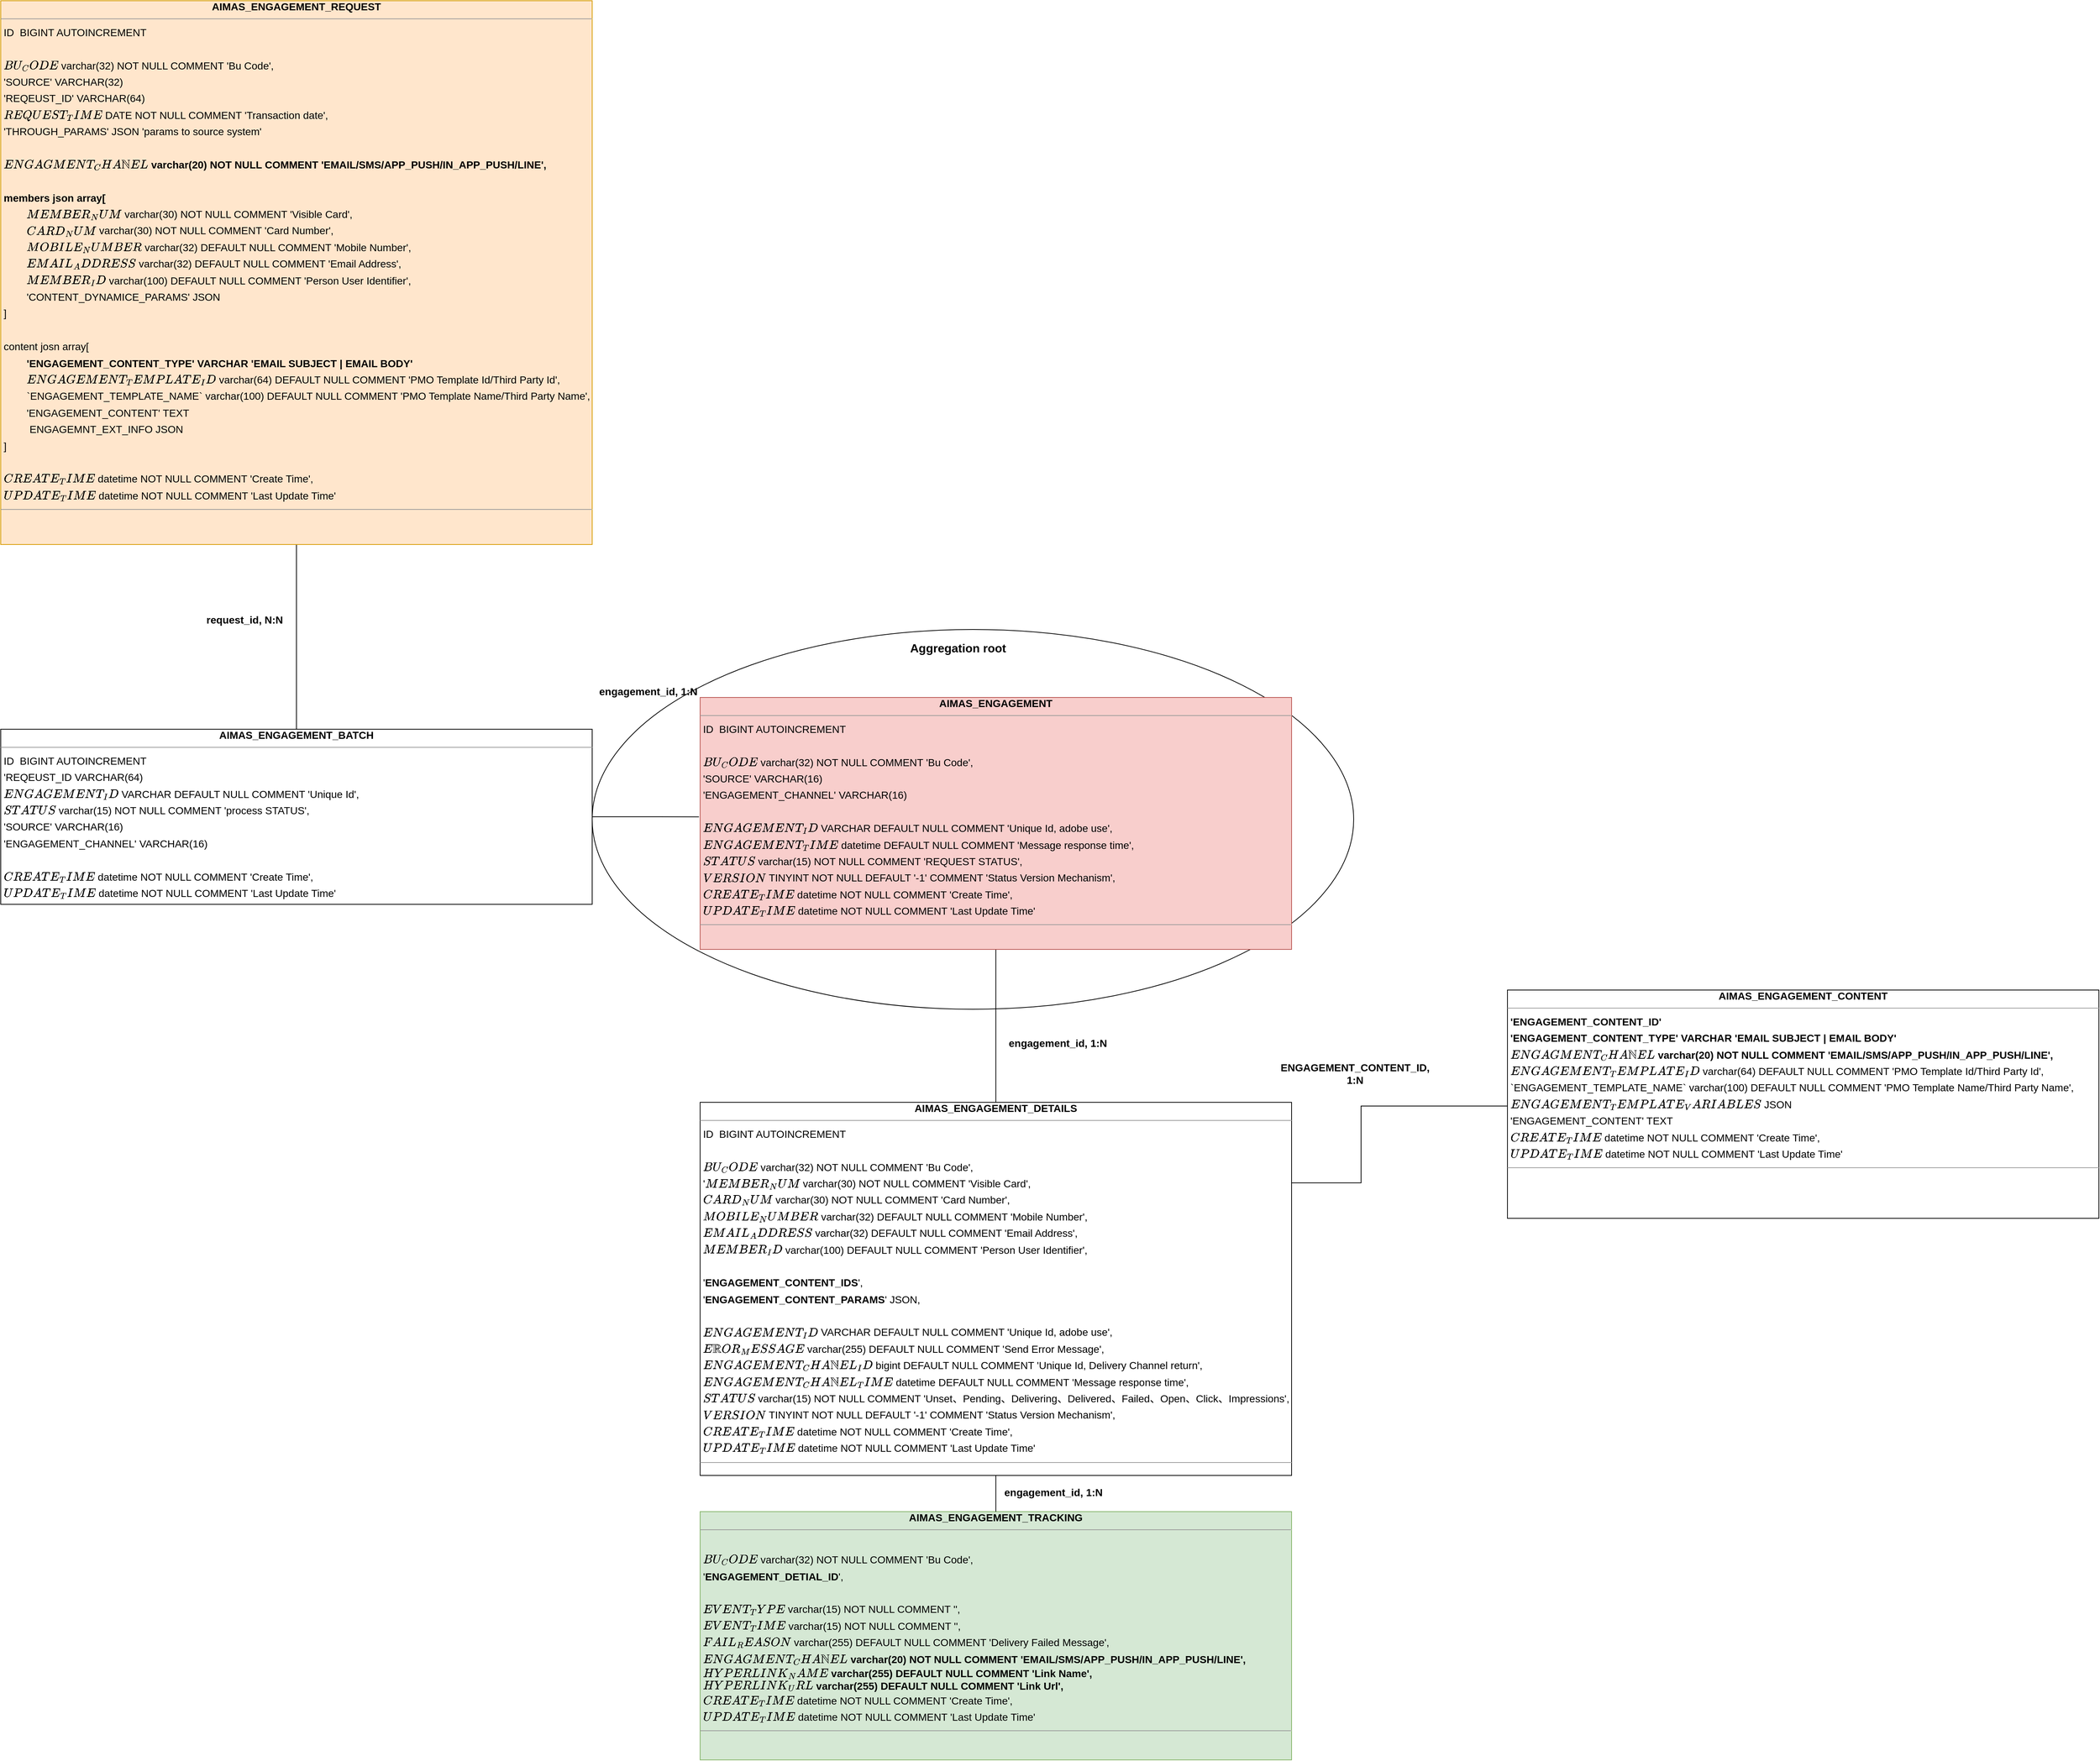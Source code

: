 <mxfile version="26.1.0">
  <diagram name="第 1 页" id="tyca6-RHl7trLcN3MMZb">
    <mxGraphModel dx="3756" dy="1989" grid="0" gridSize="10" guides="1" tooltips="1" connect="1" arrows="1" fold="1" page="1" pageScale="1" pageWidth="827" pageHeight="1169" math="0" shadow="0">
      <root>
        <mxCell id="0" />
        <mxCell id="1" parent="0" />
        <mxCell id="HNTKjAS1W8YU7pz285Al-21" value="" style="ellipse;whiteSpace=wrap;html=1;" vertex="1" parent="1">
          <mxGeometry x="-970" y="698" width="1030" height="514" as="geometry" />
        </mxCell>
        <mxCell id="HNTKjAS1W8YU7pz285Al-25" value="&lt;div style=&quot;text-align: center;&quot;&gt;&lt;span style=&quot;background-color: initial;&quot;&gt;&lt;b&gt;AIMAS_ENGAGEMENT_CONTENT&lt;/b&gt;&lt;/span&gt;&lt;/div&gt;&lt;hr style=&quot;text-align: center;&quot; size=&quot;1&quot;&gt;&lt;p style=&quot;margin:0 0 0 4px;line-height:1.6;&quot;&gt;&lt;b&gt;&#39;ENGAGEMENT_CONTENT_ID&#39;&lt;/b&gt;&lt;/p&gt;&lt;p style=&quot;margin:0 0 0 4px;line-height:1.6;&quot;&gt;&lt;b&gt;&#39;ENGAGEMENT_CONTENT_TYPE&#39; VARCHAR &#39;EMAIL SUBJECT | EMAIL BODY&#39;&lt;/b&gt;&lt;/p&gt;&lt;p style=&quot;margin: 0px 0px 0px 4px; line-height: 1.6;&quot;&gt;&lt;b&gt;`ENGAGMENT_CHANNEL` varchar(20) NOT NULL COMMENT &#39;EMAIL/SMS/APP_PUSH/IN_APP_PUSH/LINE&#39;,&lt;/b&gt;&lt;/p&gt;&lt;p style=&quot;margin: 0px 0px 0px 4px; line-height: 1.6;&quot;&gt;`ENGAGEMENT_TEMPLATE_ID` varchar(64) DEFAULT NULL COMMENT &#39;PMO Template Id/Third Party Id&#39;,&lt;/p&gt;&lt;p style=&quot;margin: 0px 0px 0px 4px; line-height: 1.6;&quot;&gt;`&lt;span style=&quot;background-color: transparent; color: light-dark(rgb(0, 0, 0), rgb(255, 255, 255));&quot;&gt;ENGAGEMENT_&lt;/span&gt;&lt;span style=&quot;background-color: transparent; color: light-dark(rgb(0, 0, 0), rgb(255, 255, 255));&quot;&gt;TEMPLATE_NAME` varchar(100) DEFAULT NULL COMMENT &#39;PMO Template Name/Third Party Name&#39;,&lt;/span&gt;&lt;/p&gt;&lt;p style=&quot;margin: 0px 0px 0px 4px; line-height: 1.6;&quot;&gt;`ENGAGEMENT_TEMPLATE_VARIABLES` JSON&lt;/p&gt;&lt;p style=&quot;margin: 0px 0px 0px 4px; line-height: 1.6;&quot;&gt;&lt;span style=&quot;color: light-dark(rgb(0, 0, 0), rgb(255, 255, 255)); background-color: transparent;&quot;&gt;&#39;&lt;/span&gt;&lt;span style=&quot;color: light-dark(rgb(0, 0, 0), rgb(255, 255, 255)); background-color: transparent;&quot;&gt;ENGAGEMENT_CONTENT&lt;/span&gt;&lt;span style=&quot;color: light-dark(rgb(0, 0, 0), rgb(255, 255, 255)); background-color: transparent;&quot;&gt;&#39; TEXT&lt;/span&gt;&lt;/p&gt;&lt;p style=&quot;margin:0 0 0 4px;line-height:1.6;&quot;&gt;`CREATE_TIME` datetime NOT NULL COMMENT &#39;Create Time&#39;,&lt;/p&gt;&lt;p style=&quot;margin:0 0 0 4px;line-height:1.6;&quot;&gt;`UPDATE_TIME` datetime NOT NULL COMMENT &#39;Last Update Time&#39;&lt;/p&gt;&lt;hr size=&quot;1&quot;&gt;&lt;p style=&quot;margin:0 0 0 4px;line-height:1.6;&quot;&gt;&lt;br&gt;&lt;/p&gt;" style="verticalAlign=top;align=left;overflow=fill;fontSize=14;fontFamily=Helvetica;html=1;rounded=0;shadow=0;comic=0;labelBackgroundColor=none;strokeWidth=1;" vertex="1" parent="1">
          <mxGeometry x="268" y="1186.0" width="800" height="309" as="geometry" />
        </mxCell>
        <mxCell id="HNTKjAS1W8YU7pz285Al-26" value="&lt;div style=&quot;text-align: center;&quot;&gt;&lt;span style=&quot;background-color: initial;&quot;&gt;&lt;b&gt;AIMAS_ENGAGEMENT_TRACKING&lt;/b&gt;&lt;/span&gt;&lt;/div&gt;&lt;hr style=&quot;text-align: center;&quot; size=&quot;1&quot;&gt;&lt;p style=&quot;margin:0 0 0 4px;line-height:1.6;&quot;&gt;&lt;br&gt;&lt;/p&gt;&lt;p style=&quot;margin:0 0 0 4px;line-height:1.6;&quot;&gt;`BU_CODE` varchar(32) NOT NULL COMMENT &#39;Bu Code&#39;,&lt;/p&gt;&lt;div&gt;&lt;/div&gt;&lt;p style=&quot;margin: 0px 0px 0px 4px; line-height: 1.6;&quot;&gt;&lt;span style=&quot;background-color: initial;&quot;&gt;&#39;&lt;/span&gt;&lt;b style=&quot;background-color: transparent; text-align: center;&quot;&gt;ENGAGEMENT_DETIAL_ID&lt;/b&gt;&lt;span style=&quot;background-color: transparent;&quot;&gt;&#39;,&lt;/span&gt;&lt;br&gt;&lt;/p&gt;&lt;div&gt;&lt;p style=&quot;margin: 0px 0px 0px 4px; line-height: 1.6;&quot;&gt;&lt;span style=&quot;background-color: transparent;&quot;&gt;&lt;/span&gt;&lt;/p&gt;&lt;/div&gt;&lt;p style=&quot;margin: 0px 0px 0px 4px; line-height: 1.6;&quot;&gt;&lt;br&gt;&lt;/p&gt;&lt;p style=&quot;margin: 0px 0px 0px 4px; line-height: 1.6;&quot;&gt;&lt;span style=&quot;background-color: initial;&quot;&gt;`EVENT_TYPE` varchar(15) NOT NULL COMMENT &#39;&#39;,&lt;/span&gt;&lt;br&gt;&lt;/p&gt;&lt;p style=&quot;margin: 0px 0px 0px 4px; line-height: 1.6;&quot;&gt;`EVENT_TIME` varchar(15) NOT NULL COMMENT &#39;&#39;,&lt;/p&gt;&lt;p style=&quot;margin: 0px 0px 0px 4px; line-height: 1.6;&quot;&gt;`FAIL_REASON` varchar(255) DEFAULT NULL COMMENT &#39;Delivery Failed Message&#39;,&lt;/p&gt;&lt;div&gt;&lt;p style=&quot;margin: 0px 0px 0px 4px; line-height: 1.6;&quot;&gt;&lt;b&gt;`ENGAGMENT_CHANNEL` varchar(20) NOT NULL COMMENT &#39;EMAIL/SMS/APP_PUSH/IN_APP_PUSH/LINE&#39;,&lt;/b&gt;&lt;/p&gt;&lt;/div&gt;&lt;div&gt;&lt;div style=&quot;&quot;&gt;&lt;b&gt;&amp;nbsp;`HYPERLINK_NAME` varchar(255) DEFAULT NULL COMMENT &#39;Link Name&#39;,&lt;/b&gt;&lt;/div&gt;&lt;div style=&quot;&quot;&gt;&lt;b&gt;&amp;nbsp;`HYPERLINK_URL` varchar(255) DEFAULT NULL COMMENT &#39;Link Url&#39;,&lt;/b&gt;&lt;/div&gt;&lt;/div&gt;&lt;p style=&quot;margin:0 0 0 4px;line-height:1.6;&quot;&gt;`CREATE_TIME` datetime NOT NULL COMMENT &#39;Create Time&#39;,&lt;/p&gt;&lt;p style=&quot;margin:0 0 0 4px;line-height:1.6;&quot;&gt;`UPDATE_TIME` datetime NOT NULL COMMENT &#39;Last Update Time&#39;&lt;/p&gt;&lt;hr size=&quot;1&quot;&gt;&lt;p style=&quot;margin:0 0 0 4px;line-height:1.6;&quot;&gt;&lt;br&gt;&lt;/p&gt;" style="verticalAlign=top;align=left;overflow=fill;fontSize=14;fontFamily=Helvetica;html=1;rounded=0;shadow=0;comic=0;labelBackgroundColor=none;strokeWidth=1;fillColor=#d5e8d4;strokeColor=#82b366;" vertex="1" parent="1">
          <mxGeometry x="-824" y="1892.0" width="800" height="336" as="geometry" />
        </mxCell>
        <mxCell id="HNTKjAS1W8YU7pz285Al-27" style="edgeStyle=orthogonalEdgeStyle;rounded=0;orthogonalLoop=1;jettySize=auto;html=1;endArrow=none;startFill=0;" edge="1" parent="1" source="HNTKjAS1W8YU7pz285Al-31" target="HNTKjAS1W8YU7pz285Al-25">
          <mxGeometry relative="1" as="geometry">
            <Array as="points">
              <mxPoint x="70" y="1447" />
              <mxPoint x="70" y="1343" />
            </Array>
          </mxGeometry>
        </mxCell>
        <mxCell id="HNTKjAS1W8YU7pz285Al-28" style="edgeStyle=orthogonalEdgeStyle;rounded=0;orthogonalLoop=1;jettySize=auto;html=1;entryX=0.5;entryY=0;entryDx=0;entryDy=0;endArrow=none;startFill=0;" edge="1" parent="1" source="HNTKjAS1W8YU7pz285Al-29" target="HNTKjAS1W8YU7pz285Al-31">
          <mxGeometry relative="1" as="geometry" />
        </mxCell>
        <mxCell id="HNTKjAS1W8YU7pz285Al-29" value="&lt;div style=&quot;text-align: center;&quot;&gt;&lt;span style=&quot;background-color: initial;&quot;&gt;&lt;b&gt;AIMAS_ENGAGEMENT&lt;/b&gt;&lt;/span&gt;&lt;/div&gt;&lt;hr style=&quot;text-align: center;&quot; size=&quot;1&quot;&gt;&lt;p style=&quot;margin:0 0 0 4px;line-height:1.6;&quot;&gt;ID&amp;nbsp; BIGINT AUTOINCREMENT&lt;/p&gt;&lt;p style=&quot;margin:0 0 0 4px;line-height:1.6;&quot;&gt;&lt;br&gt;&lt;/p&gt;&lt;p style=&quot;margin:0 0 0 4px;line-height:1.6;&quot;&gt;`BU_CODE` varchar(32) NOT NULL COMMENT &#39;Bu Code&#39;,&lt;b&gt;&lt;/b&gt;&lt;/p&gt;&lt;p style=&quot;margin: 0px 0px 0px 4px; line-height: 1.6;&quot;&gt;&#39;SOURCE&#39; VARCHAR(16)&lt;/p&gt;&lt;p style=&quot;margin: 0px 0px 0px 4px; line-height: 1.6;&quot;&gt;&#39;ENGAGEMENT_CHANNEL&#39; VARCHAR(16)&lt;/p&gt;&lt;p style=&quot;margin: 0px 0px 0px 4px; line-height: 1.6;&quot;&gt;&lt;br&gt;&lt;/p&gt;&lt;p style=&quot;margin:0 0 0 4px;line-height:1.6;&quot;&gt;`ENGAGEMENT_ID` VARCHAR DEFAULT NULL COMMENT &#39;Unique Id, adobe use&#39;,&lt;/p&gt;&lt;p style=&quot;margin:0 0 0 4px;line-height:1.6;&quot;&gt;`ENGAGEMENT_TIME` datetime DEFAULT NULL COMMENT &#39;Message response time&#39;,&lt;/p&gt;&lt;p style=&quot;margin:0 0 0 4px;line-height:1.6;&quot;&gt;`STATUS` varchar(15) NOT NULL COMMENT &#39;REQUEST STATUS&#39;,&lt;/p&gt;&lt;p style=&quot;margin:0 0 0 4px;line-height:1.6;&quot;&gt;`VERSION` TINYINT NOT NULL DEFAULT &#39;-1&#39; COMMENT &#39;Status Version Mechanism&#39;,&lt;/p&gt;&lt;p style=&quot;margin:0 0 0 4px;line-height:1.6;&quot;&gt;`CREATE_TIME` datetime NOT NULL COMMENT &#39;Create Time&#39;,&lt;/p&gt;&lt;p style=&quot;margin:0 0 0 4px;line-height:1.6;&quot;&gt;`UPDATE_TIME` datetime NOT NULL COMMENT &#39;Last Update Time&#39;&lt;/p&gt;&lt;hr size=&quot;1&quot;&gt;&lt;p style=&quot;margin:0 0 0 4px;line-height:1.6;&quot;&gt;&lt;br&gt;&lt;/p&gt;" style="verticalAlign=top;align=left;overflow=fill;fontSize=14;fontFamily=Helvetica;html=1;rounded=0;shadow=0;comic=0;labelBackgroundColor=none;strokeWidth=1;fillColor=#f8cecc;strokeColor=#b85450;" vertex="1" parent="1">
          <mxGeometry x="-824" y="790" width="800" height="341" as="geometry" />
        </mxCell>
        <mxCell id="HNTKjAS1W8YU7pz285Al-30" style="edgeStyle=orthogonalEdgeStyle;rounded=0;orthogonalLoop=1;jettySize=auto;html=1;entryX=0.5;entryY=0;entryDx=0;entryDy=0;endArrow=none;startFill=0;" edge="1" parent="1" source="HNTKjAS1W8YU7pz285Al-31" target="HNTKjAS1W8YU7pz285Al-26">
          <mxGeometry relative="1" as="geometry" />
        </mxCell>
        <mxCell id="HNTKjAS1W8YU7pz285Al-31" value="&lt;div style=&quot;text-align: center;&quot;&gt;&lt;span style=&quot;background-color: initial;&quot;&gt;&lt;b&gt;AIMAS_ENGAGEMENT_DETAILS&lt;/b&gt;&lt;/span&gt;&lt;/div&gt;&lt;hr style=&quot;text-align: center;&quot; size=&quot;1&quot;&gt;&lt;p style=&quot;margin:0 0 0 4px;line-height:1.6;&quot;&gt;ID&amp;nbsp; BIGINT AUTOINCREMENT&lt;/p&gt;&lt;p style=&quot;margin:0 0 0 4px;line-height:1.6;&quot;&gt;&lt;br&gt;&lt;/p&gt;&lt;p style=&quot;margin:0 0 0 4px;line-height:1.6;&quot;&gt;`BU_CODE` varchar(32) NOT NULL COMMENT &#39;Bu Code&#39;,&lt;/p&gt;&lt;p style=&quot;margin: 0px 0px 0px 4px; line-height: 1.6;&quot;&gt;&lt;span style=&quot;background-color: initial;&quot;&gt;&#39;&lt;/span&gt;&lt;span style=&quot;background-color: initial; color: light-dark(rgb(0, 0, 0), rgb(255, 255, 255));&quot;&gt;`MEMBER_NUM` varchar(30) NOT NULL COMMENT &#39;Visible Card&#39;,&lt;/span&gt;&lt;br&gt;&lt;/p&gt;&lt;p style=&quot;margin: 0px 0px 0px 4px; line-height: 1.6;&quot;&gt;`CARD_NUM` varchar(30) NOT NULL COMMENT &#39;Card Number&#39;,&lt;/p&gt;&lt;p style=&quot;margin: 0px 0px 0px 4px; line-height: 1.6;&quot;&gt;`MOBILE_NUMBER` varchar(32) DEFAULT NULL COMMENT &#39;Mobile Number&#39;,&lt;/p&gt;&lt;p style=&quot;margin: 0px 0px 0px 4px; line-height: 1.6;&quot;&gt;`EMAIL_ADDRESS` varchar(32) DEFAULT NULL COMMENT &#39;Email Address&#39;,&lt;/p&gt;&lt;p style=&quot;margin: 0px 0px 0px 4px; line-height: 1.6;&quot;&gt;`MEMBER_ID` varchar(100) DEFAULT NULL COMMENT &#39;Person User Identifier&#39;,&lt;/p&gt;&lt;p style=&quot;margin: 0px 0px 0px 4px; line-height: 1.6;&quot;&gt;&lt;br&gt;&lt;/p&gt;&lt;p style=&quot;margin: 0px 0px 0px 4px; line-height: 1.6;&quot;&gt;&lt;span style=&quot;background-color: transparent;&quot;&gt;&lt;/span&gt;&lt;/p&gt;&lt;p style=&quot;margin:0 0 0 4px;line-height:1.6;&quot;&gt;&lt;span style=&quot;background-color: initial;&quot;&gt;&#39;&lt;/span&gt;&lt;b style=&quot;background-color: transparent; text-align: center;&quot;&gt;ENGAGEMENT_CONTENT_IDS&lt;/b&gt;&lt;span style=&quot;background-color: transparent;&quot;&gt;&#39;,&lt;/span&gt;&lt;br&gt;&lt;/p&gt;&lt;p style=&quot;margin:0 0 0 4px;line-height:1.6;&quot;&gt;&lt;span style=&quot;background-color: transparent; color: light-dark(rgb(0, 0, 0), rgb(255, 255, 255));&quot;&gt;&lt;/span&gt;&lt;/p&gt;&lt;p style=&quot;margin: 0px 0px 0px 4px; line-height: 1.6;&quot;&gt;&lt;span style=&quot;background-color: initial;&quot;&gt;&#39;&lt;/span&gt;&lt;b style=&quot;background-color: transparent; text-align: center;&quot;&gt;ENGAGEMENT_CONTENT_PARAMS&lt;/b&gt;&lt;span style=&quot;background-color: transparent;&quot;&gt;&#39; JSON,&lt;/span&gt;&lt;br&gt;&lt;/p&gt;&lt;p style=&quot;margin: 0px 0px 0px 4px; line-height: 1.6;&quot;&gt;&lt;span style=&quot;background-color: transparent;&quot;&gt;&lt;br&gt;&lt;/span&gt;&lt;/p&gt;&lt;p style=&quot;margin:0 0 0 4px;line-height:1.6;&quot;&gt;&lt;span style=&quot;color: light-dark(rgb(0, 0, 0), rgb(255, 255, 255)); background-color: transparent;&quot;&gt;&lt;/span&gt;&lt;/p&gt;&lt;p style=&quot;margin: 0px 0px 0px 4px; line-height: 1.6;&quot;&gt;`ENGAGEMENT_ID` VARCHAR DEFAULT NULL COMMENT &#39;Unique Id, adobe use&#39;,&lt;/p&gt;&lt;p style=&quot;margin:0 0 0 4px;line-height:1.6;&quot;&gt;`ERROR_MESSAGE` varchar(255) DEFAULT NULL COMMENT &#39;Send Error Message&#39;,&lt;/p&gt;&lt;p style=&quot;margin: 0px 0px 0px 4px; line-height: 1.6;&quot;&gt;`ENGAGEMENT_CHANNEL_ID` bigint DEFAULT NULL COMMENT &#39;Unique Id, Delivery Channel return&#39;,&lt;/p&gt;&lt;p style=&quot;margin: 0px 0px 0px 4px; line-height: 1.6;&quot;&gt;`ENGAGEMENT_CHANNEL_TIME` datetime DEFAULT NULL COMMENT &#39;Message response time&#39;,&lt;/p&gt;&lt;p style=&quot;margin: 0px 0px 0px 4px; line-height: 1.6;&quot;&gt;`STATUS` varchar(15) NOT NULL COMMENT &#39;Unset、Pending、Delivering、Delivered、Failed、Open、Click、Impressions&#39;,&lt;/p&gt;&lt;p style=&quot;margin: 0px 0px 0px 4px; line-height: 1.6;&quot;&gt;`VERSION` TINYINT NOT NULL DEFAULT &#39;-1&#39; COMMENT &#39;Status Version Mechanism&#39;,&lt;/p&gt;&lt;p style=&quot;margin:0 0 0 4px;line-height:1.6;&quot;&gt;`CREATE_TIME` datetime NOT NULL COMMENT &#39;Create Time&#39;,&lt;/p&gt;&lt;p style=&quot;margin:0 0 0 4px;line-height:1.6;&quot;&gt;`UPDATE_TIME` datetime NOT NULL COMMENT &#39;Last Update Time&#39;&lt;/p&gt;&lt;hr size=&quot;1&quot;&gt;&lt;p style=&quot;margin:0 0 0 4px;line-height:1.6;&quot;&gt;&lt;br&gt;&lt;/p&gt;" style="verticalAlign=top;align=left;overflow=fill;fontSize=14;fontFamily=Helvetica;html=1;rounded=0;shadow=0;comic=0;labelBackgroundColor=none;strokeWidth=1;" vertex="1" parent="1">
          <mxGeometry x="-824" y="1338" width="800" height="505" as="geometry" />
        </mxCell>
        <mxCell id="HNTKjAS1W8YU7pz285Al-32" value="engagement_id, 1:N" style="text;html=1;align=center;verticalAlign=middle;whiteSpace=wrap;rounded=0;fontSize=14;fontStyle=1" vertex="1" parent="1">
          <mxGeometry x="-964" y="767" width="140" height="30" as="geometry" />
        </mxCell>
        <mxCell id="HNTKjAS1W8YU7pz285Al-35" value="&lt;b style=&quot;text-wrap-mode: nowrap; background-color: transparent;&quot;&gt;ENGAGEMENT_CONTENT_ID&lt;/b&gt;, 1:N" style="text;html=1;align=center;verticalAlign=middle;whiteSpace=wrap;rounded=0;fontSize=14;fontStyle=1" vertex="1" parent="1">
          <mxGeometry x="-8" y="1284.0" width="140" height="30" as="geometry" />
        </mxCell>
        <mxCell id="HNTKjAS1W8YU7pz285Al-36" value="engagement_id, 1:N" style="text;html=1;align=center;verticalAlign=middle;whiteSpace=wrap;rounded=0;fontSize=14;fontStyle=1" vertex="1" parent="1">
          <mxGeometry x="-410" y="1243.0" width="140" height="30" as="geometry" />
        </mxCell>
        <mxCell id="HNTKjAS1W8YU7pz285Al-37" value="engagement_id, 1:N" style="text;html=1;align=center;verticalAlign=middle;whiteSpace=wrap;rounded=0;fontSize=14;fontStyle=1" vertex="1" parent="1">
          <mxGeometry x="-416" y="1851.0" width="140" height="30" as="geometry" />
        </mxCell>
        <mxCell id="HNTKjAS1W8YU7pz285Al-38" value="Aggregation root" style="text;html=1;align=center;verticalAlign=middle;whiteSpace=wrap;rounded=0;fontSize=16;fontStyle=1" vertex="1" parent="1">
          <mxGeometry x="-550" y="708.0" width="150" height="30" as="geometry" />
        </mxCell>
        <mxCell id="HNTKjAS1W8YU7pz285Al-39" value="&lt;div style=&quot;text-align: center;&quot;&gt;&lt;span style=&quot;background-color: initial;&quot;&gt;&lt;b&gt;AIMAS_ENGAGEMENT_BATCH&lt;/b&gt;&lt;/span&gt;&lt;/div&gt;&lt;hr style=&quot;text-align: center;&quot; size=&quot;1&quot;&gt;&lt;p style=&quot;margin:0 0 0 4px;line-height:1.6;&quot;&gt;ID&amp;nbsp; BIGINT AUTOINCREMENT&lt;/p&gt;&lt;p style=&quot;margin: 0px 0px 0px 4px; line-height: 1.6;&quot;&gt;&#39;REQEUST_ID VARCHAR(64)&lt;/p&gt;&lt;p style=&quot;margin:0 0 0 4px;line-height:1.6;&quot;&gt;`ENGAGEMENT_ID` VARCHAR DEFAULT NULL COMMENT &#39;Unique Id&#39;,&lt;/p&gt;&lt;p style=&quot;margin:0 0 0 4px;line-height:1.6;&quot;&gt;`STATUS` varchar(15) NOT NULL COMMENT &#39;process STATUS&#39;,&lt;/p&gt;&lt;p style=&quot;margin:0 0 0 4px;line-height:1.6;&quot;&gt;&#39;SOURCE&#39; VARCHAR(16)&lt;/p&gt;&lt;p style=&quot;margin:0 0 0 4px;line-height:1.6;&quot;&gt;&#39;ENGAGEMENT_CHANNEL&#39; VARCHAR(16)&lt;/p&gt;&lt;p style=&quot;margin:0 0 0 4px;line-height:1.6;&quot;&gt;&lt;br&gt;&lt;/p&gt;&lt;p style=&quot;margin: 0px 0px 0px 4px; line-height: 1.6;&quot;&gt;&lt;span style=&quot;background-color: transparent; color: light-dark(rgb(0, 0, 0), rgb(255, 255, 255));&quot;&gt;`CREATE_TIME` datetime NOT NULL COMMENT &#39;Create Time&#39;,&lt;/span&gt;&lt;/p&gt;&lt;p style=&quot;margin: 0px 0px 0px 4px; line-height: 1.6;&quot;&gt;`UPDATE_TIME` datetime NOT NULL COMMENT &#39;Last Update Time&#39;&lt;/p&gt;&lt;hr size=&quot;1&quot;&gt;&lt;p style=&quot;margin:0 0 0 4px;line-height:1.6;&quot;&gt;&lt;br&gt;&lt;/p&gt;" style="verticalAlign=top;align=left;overflow=fill;fontSize=14;fontFamily=Helvetica;html=1;rounded=0;shadow=0;comic=0;labelBackgroundColor=none;strokeWidth=1;" vertex="1" parent="1">
          <mxGeometry x="-1770" y="833" width="800" height="237" as="geometry" />
        </mxCell>
        <mxCell id="HNTKjAS1W8YU7pz285Al-40" style="edgeStyle=orthogonalEdgeStyle;rounded=0;orthogonalLoop=1;jettySize=auto;html=1;entryX=0.5;entryY=0;entryDx=0;entryDy=0;endArrow=none;startFill=0;" edge="1" parent="1" source="HNTKjAS1W8YU7pz285Al-41" target="HNTKjAS1W8YU7pz285Al-39">
          <mxGeometry relative="1" as="geometry" />
        </mxCell>
        <mxCell id="HNTKjAS1W8YU7pz285Al-41" value="&lt;div style=&quot;text-align: center;&quot;&gt;&lt;span style=&quot;background-color: initial;&quot;&gt;&lt;b&gt;AIMAS_ENGAGEMENT_REQUEST&lt;/b&gt;&lt;/span&gt;&lt;/div&gt;&lt;hr style=&quot;text-align: center;&quot; size=&quot;1&quot;&gt;&lt;p style=&quot;margin:0 0 0 4px;line-height:1.6;&quot;&gt;ID&amp;nbsp; BIGINT AUTOINCREMENT&lt;/p&gt;&lt;p style=&quot;margin:0 0 0 4px;line-height:1.6;&quot;&gt;&lt;br&gt;&lt;/p&gt;&lt;p style=&quot;margin:0 0 0 4px;line-height:1.6;&quot;&gt;`BU_CODE` varchar(32) NOT NULL COMMENT &#39;Bu Code&#39;,&lt;b&gt;&lt;/b&gt;&lt;/p&gt;&lt;p style=&quot;margin:0 0 0 4px;line-height:1.6;&quot;&gt;&#39;SOURCE&#39; VARCHAR(32)&lt;/p&gt;&lt;p style=&quot;margin: 0px 0px 0px 4px; line-height: 1.6;&quot;&gt;&#39;REQEUST_ID&#39; VARCHAR(64)&lt;/p&gt;&lt;p style=&quot;margin: 0px 0px 0px 4px; line-height: 1.6;&quot;&gt;`REQUEST_TIME` DATE NOT NULL COMMENT &#39;Transaction date&#39;,&lt;/p&gt;&lt;p style=&quot;margin: 0px 0px 0px 4px; line-height: 1.6;&quot;&gt;&#39;THROUGH_PARAMS&#39; JSON &#39;params to source system&#39;&lt;/p&gt;&lt;p style=&quot;margin: 0px 0px 0px 4px; line-height: 1.6;&quot;&gt;&lt;br&gt;&lt;/p&gt;&lt;p style=&quot;margin:0 0 0 4px;line-height:1.6;&quot;&gt;&lt;b&gt;`ENGAGMENT_CHANNEL` varchar(20) NOT NULL COMMENT &#39;EMAIL/SMS/APP_PUSH/IN_APP_PUSH/LINE&#39;,&lt;/b&gt;&lt;/p&gt;&lt;p style=&quot;margin:0 0 0 4px;line-height:1.6;&quot;&gt;&lt;b&gt;&lt;br&gt;&lt;/b&gt;&lt;/p&gt;&lt;p style=&quot;margin:0 0 0 4px;line-height:1.6;&quot;&gt;&lt;b&gt;members json array[&lt;/b&gt;&lt;/p&gt;&lt;p style=&quot;margin: 0px 0px 0px 4px; line-height: 1.6;&quot;&gt;&lt;span style=&quot;white-space-collapse: preserve;&quot;&gt;&#x9;&lt;/span&gt;&lt;span style=&quot;background-color: transparent; color: light-dark(rgb(0, 0, 0), rgb(255, 255, 255));&quot;&gt;`MEMBER_NUM` varchar(30) NOT NULL COMMENT &#39;Visible Card&#39;,&lt;/span&gt;&lt;br&gt;&lt;/p&gt;&lt;p style=&quot;margin: 0px 0px 0px 4px; line-height: 1.6;&quot;&gt;&lt;span style=&quot;white-space-collapse: preserve;&quot;&gt;&#x9;&lt;/span&gt;`CARD_NUM` varchar(30) NOT NULL COMMENT &#39;Card Number&#39;,&lt;/p&gt;&lt;p style=&quot;margin: 0px 0px 0px 4px; line-height: 1.6;&quot;&gt;&lt;span style=&quot;white-space-collapse: preserve;&quot;&gt;&#x9;&lt;/span&gt;`MOBILE_NUMBER` varchar(32) DEFAULT NULL COMMENT &#39;Mobile Number&#39;,&lt;/p&gt;&lt;p style=&quot;margin: 0px 0px 0px 4px; line-height: 1.6;&quot;&gt;&lt;span style=&quot;white-space-collapse: preserve;&quot;&gt;&#x9;&lt;/span&gt;`EMAIL_ADDRESS` varchar(32) DEFAULT NULL COMMENT &#39;Email Address&#39;,&lt;/p&gt;&lt;p style=&quot;margin: 0px 0px 0px 4px; line-height: 1.6;&quot;&gt;&lt;span style=&quot;white-space-collapse: preserve;&quot;&gt;&#x9;&lt;/span&gt;`MEMBER_ID` varchar(100) DEFAULT NULL COMMENT &#39;Person User Identifier&#39;,&lt;/p&gt;&lt;p style=&quot;margin: 0px 0px 0px 4px; line-height: 1.6;&quot;&gt;&lt;span style=&quot;white-space: pre;&quot;&gt;&#x9;&lt;/span&gt;&#39;CONTENT_DYNAMICE_PARAMS&#39; JSON&lt;br&gt;&lt;/p&gt;&lt;p style=&quot;margin: 0px 0px 0px 4px; line-height: 1.6;&quot;&gt;]&lt;/p&gt;&lt;p style=&quot;margin: 0px 0px 0px 4px; line-height: 1.6;&quot;&gt;&lt;br&gt;&lt;/p&gt;&lt;p style=&quot;margin: 0px 0px 0px 4px; line-height: 1.6;&quot;&gt;content josn array[&lt;/p&gt;&lt;p style=&quot;margin: 0px 0px 0px 4px; line-height: 1.6;&quot;&gt;&lt;span style=&quot;white-space-collapse: preserve;&quot;&gt;&#x9;&lt;/span&gt;&lt;b style=&quot;background-color: transparent; color: light-dark(rgb(0, 0, 0), rgb(255, 255, 255));&quot;&gt;&#39;ENGAGEMENT_CONTENT_TYPE&#39; VARCHAR &#39;EMAIL SUBJECT | EMAIL BODY&#39;&lt;/b&gt;&lt;br&gt;&lt;/p&gt;&lt;p style=&quot;margin: 0px 0px 0px 4px; line-height: 1.6;&quot;&gt;&lt;span style=&quot;white-space-collapse: preserve;&quot;&gt;&#x9;&lt;/span&gt;`ENGAGEMENT_TEMPLATE_ID` varchar(64) DEFAULT NULL COMMENT &#39;PMO Template Id/Third Party Id&#39;,&lt;/p&gt;&lt;p style=&quot;margin: 0px 0px 0px 4px; line-height: 1.6;&quot;&gt;&lt;span style=&quot;white-space-collapse: preserve;&quot;&gt;&#x9;&lt;/span&gt;`&lt;span style=&quot;background-color: transparent; color: light-dark(rgb(0, 0, 0), rgb(255, 255, 255));&quot;&gt;ENGAGEMENT_&lt;/span&gt;&lt;span style=&quot;background-color: transparent; color: light-dark(rgb(0, 0, 0), rgb(255, 255, 255));&quot;&gt;TEMPLATE_NAME` varchar(100) DEFAULT NULL COMMENT &#39;PMO Template Name/Third Party Name&#39;,&lt;/span&gt;&lt;/p&gt;&lt;p style=&quot;margin: 0px 0px 0px 4px; line-height: 1.6;&quot;&gt;&lt;span style=&quot;color: light-dark(rgb(0, 0, 0), rgb(255, 255, 255)); background-color: transparent;&quot;&gt;&lt;span style=&quot;white-space-collapse: preserve;&quot;&gt;&#x9;&lt;/span&gt;&#39;&lt;/span&gt;&lt;span style=&quot;color: light-dark(rgb(0, 0, 0), rgb(255, 255, 255)); background-color: transparent;&quot;&gt;ENGAGEMENT_CONTENT&lt;/span&gt;&lt;span style=&quot;color: light-dark(rgb(0, 0, 0), rgb(255, 255, 255)); background-color: transparent;&quot;&gt;&#39; TEXT&lt;/span&gt;&lt;/p&gt;&lt;p style=&quot;margin: 0px 0px 0px 4px; line-height: 1.6;&quot;&gt;&lt;span style=&quot;color: light-dark(rgb(0, 0, 0), rgb(255, 255, 255)); background-color: transparent;&quot;&gt;&lt;span style=&quot;white-space-collapse: preserve;&quot;&gt;&#x9;&lt;/span&gt;&amp;nbsp;ENGAGEMNT_EXT_INFO JSON&lt;/span&gt;&lt;/p&gt;&lt;p style=&quot;margin: 0px 0px 0px 4px; line-height: 1.6;&quot;&gt;]&lt;/p&gt;&lt;p style=&quot;margin: 0px 0px 0px 4px; line-height: 1.6;&quot;&gt;&lt;br&gt;&lt;/p&gt;&lt;p style=&quot;margin:0 0 0 4px;line-height:1.6;&quot;&gt;&lt;span style=&quot;background-color: transparent; color: light-dark(rgb(0, 0, 0), rgb(255, 255, 255));&quot;&gt;`CREATE_TIME` datetime NOT NULL COMMENT &#39;Create Time&#39;,&lt;/span&gt;&lt;/p&gt;&lt;p style=&quot;margin:0 0 0 4px;line-height:1.6;&quot;&gt;`UPDATE_TIME` datetime NOT NULL COMMENT &#39;Last Update Time&#39;&lt;/p&gt;&lt;hr size=&quot;1&quot;&gt;&lt;p style=&quot;margin:0 0 0 4px;line-height:1.6;&quot;&gt;&lt;br&gt;&lt;/p&gt;" style="verticalAlign=top;align=left;overflow=fill;fontSize=14;fontFamily=Helvetica;html=1;rounded=0;shadow=0;comic=0;labelBackgroundColor=none;strokeWidth=1;fillColor=#ffe6cc;strokeColor=#d79b00;" vertex="1" parent="1">
          <mxGeometry x="-1770" y="-153" width="800" height="736" as="geometry" />
        </mxCell>
        <mxCell id="HNTKjAS1W8YU7pz285Al-42" value="request_id, N:N" style="text;html=1;align=center;verticalAlign=middle;whiteSpace=wrap;rounded=0;fontSize=14;fontStyle=1" vertex="1" parent="1">
          <mxGeometry x="-1495" y="670.0" width="110" height="30" as="geometry" />
        </mxCell>
        <mxCell id="HNTKjAS1W8YU7pz285Al-43" style="edgeStyle=orthogonalEdgeStyle;rounded=0;orthogonalLoop=1;jettySize=auto;html=1;entryX=-0.002;entryY=0.474;entryDx=0;entryDy=0;entryPerimeter=0;endArrow=none;startFill=0;" edge="1" parent="1" source="HNTKjAS1W8YU7pz285Al-39" target="HNTKjAS1W8YU7pz285Al-29">
          <mxGeometry relative="1" as="geometry" />
        </mxCell>
      </root>
    </mxGraphModel>
  </diagram>
</mxfile>
